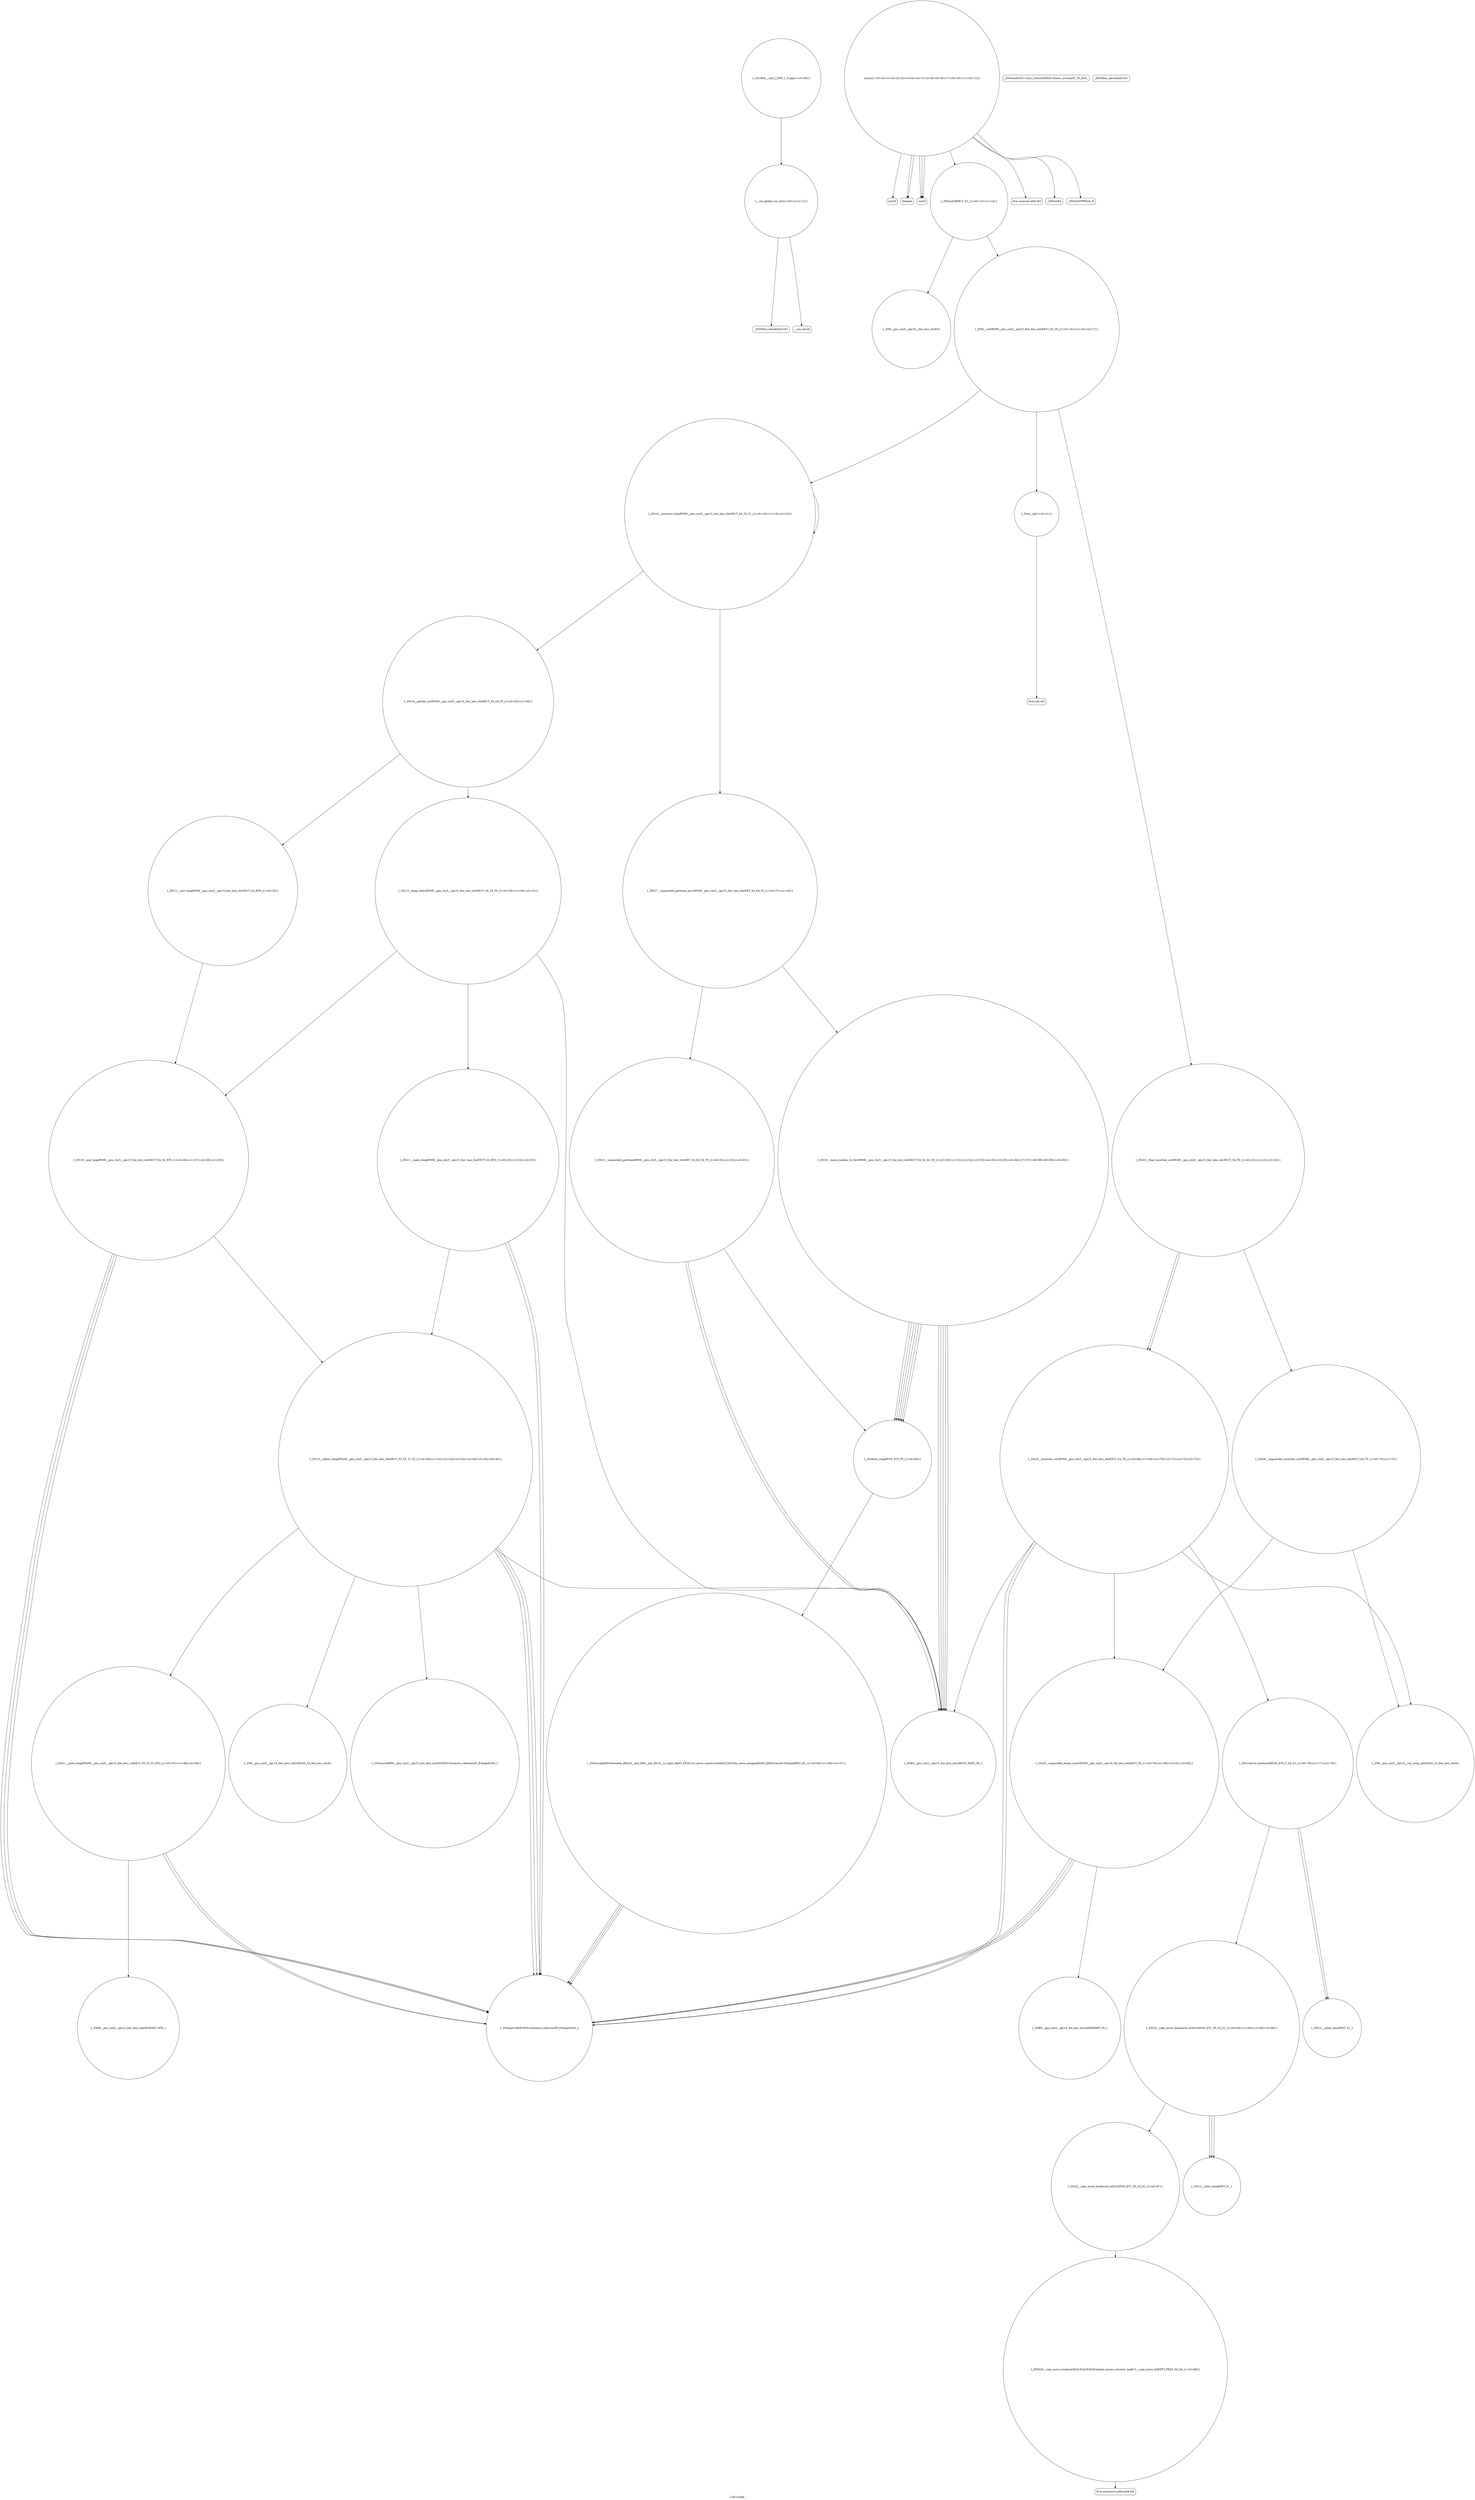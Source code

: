 digraph "Call Graph" {
	label="Call Graph";

	Node0x55da37b19b20 [shape=record,shape=circle,label="{__cxx_global_var_init|{<s0>1|<s1>2}}"];
	Node0x55da37b19b20:s0 -> Node0x55da37b19ba0[color=black];
	Node0x55da37b19b20:s1 -> Node0x55da37b19ca0[color=black];
	Node0x55da37b1b1a0 [shape=record,shape=circle,label="{_ZNSt20__copy_move_backwardILb1ELb1ESt26random_access_iterator_tagE13__copy_move_bIiEEPT_PKS3_S6_S4_|{<s0>88}}"];
	Node0x55da37b1b1a0:s0 -> Node0x55da37b1b220[color=black];
	Node0x55da37b19ea0 [shape=record,shape=Mrecord,label="{printf}"];
	Node0x55da37b1a220 [shape=record,shape=circle,label="{_ZN9__gnu_cxx5__ops16__iter_less_iterEv}"];
	Node0x55da37b1a5a0 [shape=record,shape=circle,label="{_ZSt11__sort_heapIPiN9__gnu_cxx5__ops15_Iter_less_iterEEvT_S4_RT0_|{<s0>32}}"];
	Node0x55da37b1a5a0:s0 -> Node0x55da37b1a720[color=black];
	Node0x55da37b1a920 [shape=record,shape=circle,label="{_ZN9__gnu_cxx5__ops14_Iter_less_valC2ENS0_15_Iter_less_iterE}"];
	Node0x55da37b1aca0 [shape=record,shape=Mrecord,label="{llvm.ctlz.i64}"];
	Node0x55da37b1b020 [shape=record,shape=circle,label="{_ZSt12__miter_baseIPiET_S1_}"];
	Node0x55da37b19d20 [shape=record,shape=circle,label="{main|{<s0>3|<s1>4|<s2>5|<s3>6|<s4>7|<s5>8|<s6>9|<s7>10|<s8>11|<s9>12}}"];
	Node0x55da37b19d20:s0 -> Node0x55da37b19da0[color=black];
	Node0x55da37b19d20:s1 -> Node0x55da37b19da0[color=black];
	Node0x55da37b19d20:s2 -> Node0x55da37b19e20[color=black];
	Node0x55da37b19d20:s3 -> Node0x55da37b19ea0[color=black];
	Node0x55da37b19d20:s4 -> Node0x55da37b19e20[color=black];
	Node0x55da37b19d20:s5 -> Node0x55da37b19e20[color=black];
	Node0x55da37b19d20:s6 -> Node0x55da37b19f20[color=black];
	Node0x55da37b19d20:s7 -> Node0x55da37b19fa0[color=black];
	Node0x55da37b19d20:s8 -> Node0x55da37b1a020[color=black];
	Node0x55da37b19d20:s9 -> Node0x55da37b1a0a0[color=black];
	Node0x55da37b1a0a0 [shape=record,shape=Mrecord,label="{_ZNSolsEPFRSoS_E}"];
	Node0x55da37b1a420 [shape=record,shape=circle,label="{_ZSt14__partial_sortIPiN9__gnu_cxx5__ops15_Iter_less_iterEEvT_S4_S4_T0_|{<s0>25|<s1>26}}"];
	Node0x55da37b1a420:s0 -> Node0x55da37b1a520[color=black];
	Node0x55da37b1a420:s1 -> Node0x55da37b1a5a0[color=black];
	Node0x55da37b1a7a0 [shape=record,shape=circle,label="{_ZSt4moveIRiEONSt16remove_referenceIT_E4typeEOS2_}"];
	Node0x55da37b1ab20 [shape=record,shape=circle,label="{_ZSt21__unguarded_partitionIPiN9__gnu_cxx5__ops15_Iter_less_iterEET_S4_S4_S4_T0_|{<s0>61|<s1>62|<s2>63}}"];
	Node0x55da37b1ab20:s0 -> Node0x55da37b1a6a0[color=black];
	Node0x55da37b1ab20:s1 -> Node0x55da37b1a6a0[color=black];
	Node0x55da37b1ab20:s2 -> Node0x55da37b1aba0[color=black];
	Node0x55da37b1aea0 [shape=record,shape=circle,label="{_ZSt25__unguarded_linear_insertIPiN9__gnu_cxx5__ops14_Val_less_iterEEvT_T0_|{<s0>79|<s1>80|<s2>81|<s3>82}}"];
	Node0x55da37b1aea0:s0 -> Node0x55da37b1a7a0[color=black];
	Node0x55da37b1aea0:s1 -> Node0x55da37b1b2a0[color=black];
	Node0x55da37b1aea0:s2 -> Node0x55da37b1a7a0[color=black];
	Node0x55da37b1aea0:s3 -> Node0x55da37b1a7a0[color=black];
	Node0x55da37b19ba0 [shape=record,shape=Mrecord,label="{_ZNSt8ios_base4InitC1Ev}"];
	Node0x55da37b1b220 [shape=record,shape=Mrecord,label="{llvm.memmove.p0i8.p0i8.i64}"];
	Node0x55da37b19f20 [shape=record,shape=circle,label="{_ZSt4sortIPiEvT_S1_|{<s0>13|<s1>14}}"];
	Node0x55da37b19f20:s0 -> Node0x55da37b1a220[color=black];
	Node0x55da37b19f20:s1 -> Node0x55da37b1a1a0[color=black];
	Node0x55da37b1a2a0 [shape=record,shape=circle,label="{_ZSt16__introsort_loopIPilN9__gnu_cxx5__ops15_Iter_less_iterEEvT_S4_T0_T1_|{<s0>18|<s1>19|<s2>20}}"];
	Node0x55da37b1a2a0:s0 -> Node0x55da37b1a420[color=black];
	Node0x55da37b1a2a0:s1 -> Node0x55da37b1a4a0[color=black];
	Node0x55da37b1a2a0:s2 -> Node0x55da37b1a2a0[color=black];
	Node0x55da37b1a620 [shape=record,shape=circle,label="{_ZSt11__make_heapIPiN9__gnu_cxx5__ops15_Iter_less_iterEEvT_S4_RT0_|{<s0>33|<s1>34|<s2>35}}"];
	Node0x55da37b1a620:s0 -> Node0x55da37b1a7a0[color=black];
	Node0x55da37b1a620:s1 -> Node0x55da37b1a7a0[color=black];
	Node0x55da37b1a620:s2 -> Node0x55da37b1a820[color=black];
	Node0x55da37b1a9a0 [shape=record,shape=circle,label="{_ZSt11__push_heapIPiliN9__gnu_cxx5__ops14_Iter_less_valEEvT_T0_S5_T1_RT2_|{<s0>47|<s1>48|<s2>49}}"];
	Node0x55da37b1a9a0:s0 -> Node0x55da37b1aa20[color=black];
	Node0x55da37b1a9a0:s1 -> Node0x55da37b1a7a0[color=black];
	Node0x55da37b1a9a0:s2 -> Node0x55da37b1a7a0[color=black];
	Node0x55da37b1ad20 [shape=record,shape=circle,label="{_ZSt16__insertion_sortIPiN9__gnu_cxx5__ops15_Iter_less_iterEEvT_S4_T0_|{<s0>68|<s1>69|<s2>70|<s3>71|<s4>72|<s5>73}}"];
	Node0x55da37b1ad20:s0 -> Node0x55da37b1a6a0[color=black];
	Node0x55da37b1ad20:s1 -> Node0x55da37b1a7a0[color=black];
	Node0x55da37b1ad20:s2 -> Node0x55da37b1ae20[color=black];
	Node0x55da37b1ad20:s3 -> Node0x55da37b1a7a0[color=black];
	Node0x55da37b1ad20:s4 -> Node0x55da37b1af20[color=black];
	Node0x55da37b1ad20:s5 -> Node0x55da37b1aea0[color=black];
	Node0x55da37b1b0a0 [shape=record,shape=circle,label="{_ZSt22__copy_move_backward_aILb1EPiS0_ET1_T0_S2_S1_|{<s0>87}}"];
	Node0x55da37b1b0a0:s0 -> Node0x55da37b1b1a0[color=black];
	Node0x55da37b19da0 [shape=record,shape=Mrecord,label="{freopen}"];
	Node0x55da37b1a120 [shape=record,shape=Mrecord,label="{_ZSt4endlIcSt11char_traitsIcEERSt13basic_ostreamIT_T0_ES6_}"];
	Node0x55da37b1a4a0 [shape=record,shape=circle,label="{_ZSt27__unguarded_partition_pivotIPiN9__gnu_cxx5__ops15_Iter_less_iterEET_S4_S4_T0_|{<s0>27|<s1>28}}"];
	Node0x55da37b1a4a0:s0 -> Node0x55da37b1aaa0[color=black];
	Node0x55da37b1a4a0:s1 -> Node0x55da37b1ab20[color=black];
	Node0x55da37b1a820 [shape=record,shape=circle,label="{_ZSt13__adjust_heapIPiliN9__gnu_cxx5__ops15_Iter_less_iterEEvT_T0_S5_T1_T2_|{<s0>40|<s1>41|<s2>42|<s3>43|<s4>44|<s5>45|<s6>46}}"];
	Node0x55da37b1a820:s0 -> Node0x55da37b1a6a0[color=black];
	Node0x55da37b1a820:s1 -> Node0x55da37b1a7a0[color=black];
	Node0x55da37b1a820:s2 -> Node0x55da37b1a7a0[color=black];
	Node0x55da37b1a820:s3 -> Node0x55da37b1a8a0[color=black];
	Node0x55da37b1a820:s4 -> Node0x55da37b1a920[color=black];
	Node0x55da37b1a820:s5 -> Node0x55da37b1a7a0[color=black];
	Node0x55da37b1a820:s6 -> Node0x55da37b1a9a0[color=black];
	Node0x55da37b1aba0 [shape=record,shape=circle,label="{_ZSt9iter_swapIPiS0_EvT_T0_|{<s0>64}}"];
	Node0x55da37b1aba0:s0 -> Node0x55da37b1ac20[color=black];
	Node0x55da37b1af20 [shape=record,shape=circle,label="{_ZN9__gnu_cxx5__ops15__val_comp_iterENS0_15_Iter_less_iterE}"];
	Node0x55da37b19c20 [shape=record,shape=Mrecord,label="{_ZNSt8ios_base4InitD1Ev}"];
	Node0x55da37b1b2a0 [shape=record,shape=circle,label="{_ZNK9__gnu_cxx5__ops14_Val_less_iterclIiPiEEbRT_T0_}"];
	Node0x55da37b19fa0 [shape=record,shape=Mrecord,label="{llvm.memset.p0i8.i64}"];
	Node0x55da37b1a320 [shape=record,shape=circle,label="{_ZSt4__lgl|{<s0>21}}"];
	Node0x55da37b1a320:s0 -> Node0x55da37b1aca0[color=black];
	Node0x55da37b1a6a0 [shape=record,shape=circle,label="{_ZNK9__gnu_cxx5__ops15_Iter_less_iterclIPiS3_EEbT_T0_}"];
	Node0x55da37b1aa20 [shape=record,shape=circle,label="{_ZNK9__gnu_cxx5__ops14_Iter_less_valclIPiiEEbT_RT0_}"];
	Node0x55da37b1ada0 [shape=record,shape=circle,label="{_ZSt26__unguarded_insertion_sortIPiN9__gnu_cxx5__ops15_Iter_less_iterEEvT_S4_T0_|{<s0>74|<s1>75}}"];
	Node0x55da37b1ada0:s0 -> Node0x55da37b1af20[color=black];
	Node0x55da37b1ada0:s1 -> Node0x55da37b1aea0[color=black];
	Node0x55da37b1b120 [shape=record,shape=circle,label="{_ZSt12__niter_baseIPiET_S1_}"];
	Node0x55da37b19e20 [shape=record,shape=Mrecord,label="{scanf}"];
	Node0x55da37b1a1a0 [shape=record,shape=circle,label="{_ZSt6__sortIPiN9__gnu_cxx5__ops15_Iter_less_iterEEvT_S4_T0_|{<s0>15|<s1>16|<s2>17}}"];
	Node0x55da37b1a1a0:s0 -> Node0x55da37b1a320[color=black];
	Node0x55da37b1a1a0:s1 -> Node0x55da37b1a2a0[color=black];
	Node0x55da37b1a1a0:s2 -> Node0x55da37b1a3a0[color=black];
	Node0x55da37b1a520 [shape=record,shape=circle,label="{_ZSt13__heap_selectIPiN9__gnu_cxx5__ops15_Iter_less_iterEEvT_S4_S4_T0_|{<s0>29|<s1>30|<s2>31}}"];
	Node0x55da37b1a520:s0 -> Node0x55da37b1a620[color=black];
	Node0x55da37b1a520:s1 -> Node0x55da37b1a6a0[color=black];
	Node0x55da37b1a520:s2 -> Node0x55da37b1a720[color=black];
	Node0x55da37b1a8a0 [shape=record,shape=circle,label="{_ZSt4moveIRN9__gnu_cxx5__ops15_Iter_less_iterEEONSt16remove_referenceIT_E4typeEOS5_}"];
	Node0x55da37b1ac20 [shape=record,shape=circle,label="{_ZSt4swapIiENSt9enable_ifIXsr6__and_ISt6__not_ISt15__is_tuple_likeIT_EESt21is_move_constructibleIS3_ESt18is_move_assignableIS3_EEE5valueEvE4typeERS3_SC_|{<s0>65|<s1>66|<s2>67}}"];
	Node0x55da37b1ac20:s0 -> Node0x55da37b1a7a0[color=black];
	Node0x55da37b1ac20:s1 -> Node0x55da37b1a7a0[color=black];
	Node0x55da37b1ac20:s2 -> Node0x55da37b1a7a0[color=black];
	Node0x55da37b1afa0 [shape=record,shape=circle,label="{_ZSt23__copy_move_backward_a2ILb1EPiS0_ET1_T0_S2_S1_|{<s0>83|<s1>84|<s2>85|<s3>86}}"];
	Node0x55da37b1afa0:s0 -> Node0x55da37b1b120[color=black];
	Node0x55da37b1afa0:s1 -> Node0x55da37b1b120[color=black];
	Node0x55da37b1afa0:s2 -> Node0x55da37b1b120[color=black];
	Node0x55da37b1afa0:s3 -> Node0x55da37b1b0a0[color=black];
	Node0x55da37b19ca0 [shape=record,shape=Mrecord,label="{__cxa_atexit}"];
	Node0x55da37b1c340 [shape=record,shape=circle,label="{_GLOBAL__sub_I_ONP_1_0.cpp|{<s0>89}}"];
	Node0x55da37b1c340:s0 -> Node0x55da37b19b20[color=black];
	Node0x55da37b1a020 [shape=record,shape=Mrecord,label="{_ZNSolsEx}"];
	Node0x55da37b1a3a0 [shape=record,shape=circle,label="{_ZSt22__final_insertion_sortIPiN9__gnu_cxx5__ops15_Iter_less_iterEEvT_S4_T0_|{<s0>22|<s1>23|<s2>24}}"];
	Node0x55da37b1a3a0:s0 -> Node0x55da37b1ad20[color=black];
	Node0x55da37b1a3a0:s1 -> Node0x55da37b1ada0[color=black];
	Node0x55da37b1a3a0:s2 -> Node0x55da37b1ad20[color=black];
	Node0x55da37b1a720 [shape=record,shape=circle,label="{_ZSt10__pop_heapIPiN9__gnu_cxx5__ops15_Iter_less_iterEEvT_S4_S4_RT0_|{<s0>36|<s1>37|<s2>38|<s3>39}}"];
	Node0x55da37b1a720:s0 -> Node0x55da37b1a7a0[color=black];
	Node0x55da37b1a720:s1 -> Node0x55da37b1a7a0[color=black];
	Node0x55da37b1a720:s2 -> Node0x55da37b1a7a0[color=black];
	Node0x55da37b1a720:s3 -> Node0x55da37b1a820[color=black];
	Node0x55da37b1aaa0 [shape=record,shape=circle,label="{_ZSt22__move_median_to_firstIPiN9__gnu_cxx5__ops15_Iter_less_iterEEvT_S4_S4_S4_T0_|{<s0>50|<s1>51|<s2>52|<s3>53|<s4>54|<s5>55|<s6>56|<s7>57|<s8>58|<s9>59|<s10>60}}"];
	Node0x55da37b1aaa0:s0 -> Node0x55da37b1a6a0[color=black];
	Node0x55da37b1aaa0:s1 -> Node0x55da37b1a6a0[color=black];
	Node0x55da37b1aaa0:s2 -> Node0x55da37b1aba0[color=black];
	Node0x55da37b1aaa0:s3 -> Node0x55da37b1a6a0[color=black];
	Node0x55da37b1aaa0:s4 -> Node0x55da37b1aba0[color=black];
	Node0x55da37b1aaa0:s5 -> Node0x55da37b1aba0[color=black];
	Node0x55da37b1aaa0:s6 -> Node0x55da37b1a6a0[color=black];
	Node0x55da37b1aaa0:s7 -> Node0x55da37b1aba0[color=black];
	Node0x55da37b1aaa0:s8 -> Node0x55da37b1a6a0[color=black];
	Node0x55da37b1aaa0:s9 -> Node0x55da37b1aba0[color=black];
	Node0x55da37b1aaa0:s10 -> Node0x55da37b1aba0[color=black];
	Node0x55da37b1ae20 [shape=record,shape=circle,label="{_ZSt13move_backwardIPiS0_ET0_T_S2_S1_|{<s0>76|<s1>77|<s2>78}}"];
	Node0x55da37b1ae20:s0 -> Node0x55da37b1b020[color=black];
	Node0x55da37b1ae20:s1 -> Node0x55da37b1b020[color=black];
	Node0x55da37b1ae20:s2 -> Node0x55da37b1afa0[color=black];
}
